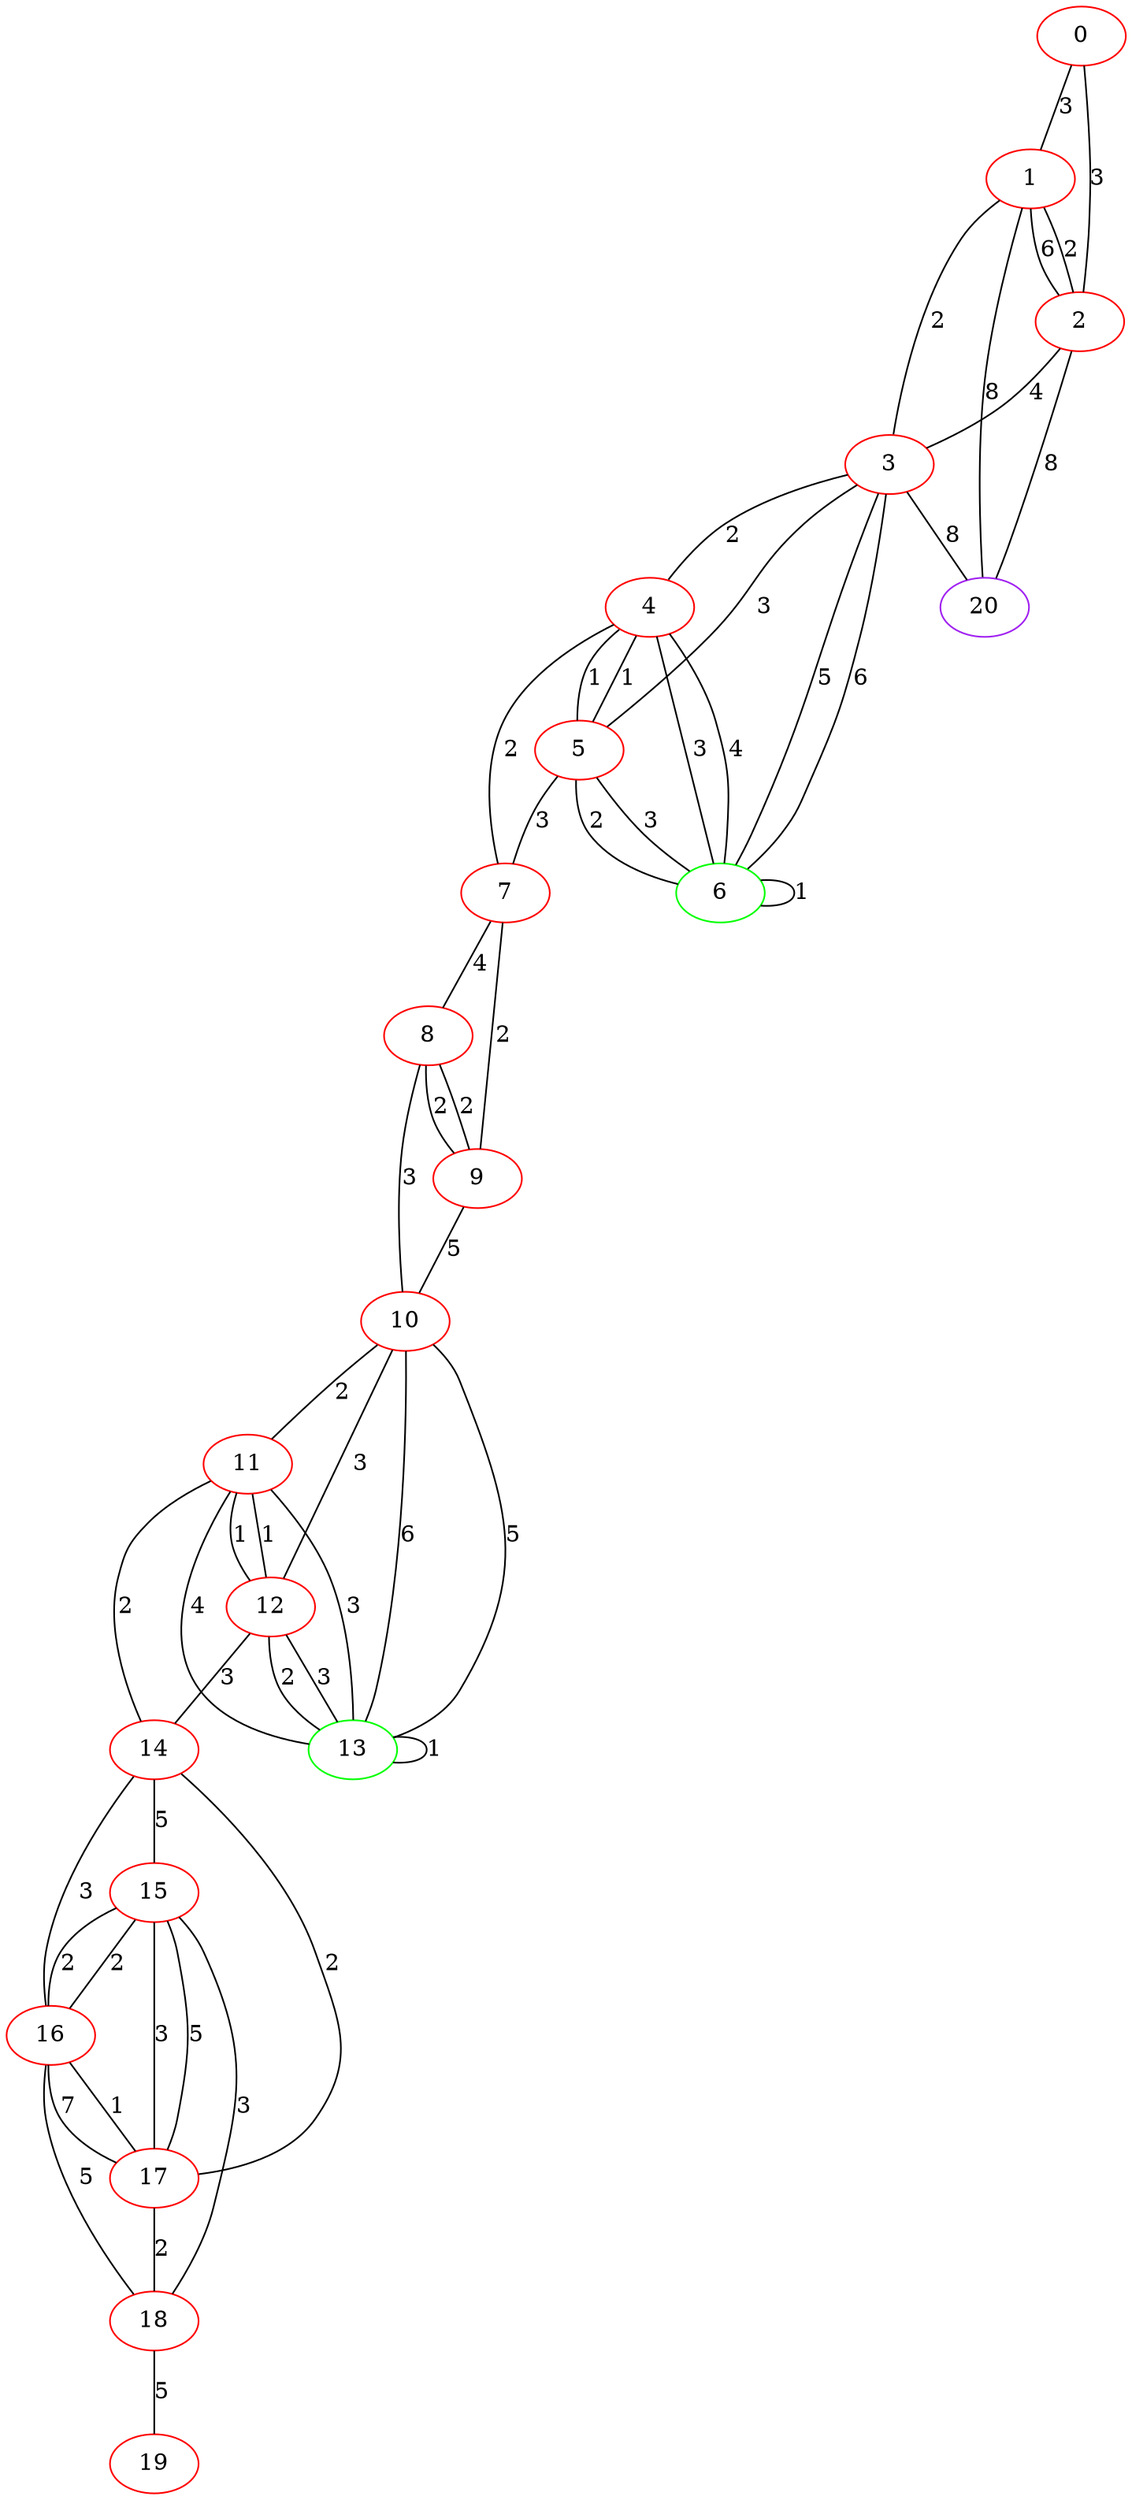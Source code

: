 graph "" {
0 [color=red, weight=1];
1 [color=red, weight=1];
2 [color=red, weight=1];
3 [color=red, weight=1];
4 [color=red, weight=1];
5 [color=red, weight=1];
6 [color=green, weight=2];
7 [color=red, weight=1];
8 [color=red, weight=1];
9 [color=red, weight=1];
10 [color=red, weight=1];
11 [color=red, weight=1];
12 [color=red, weight=1];
13 [color=green, weight=2];
14 [color=red, weight=1];
15 [color=red, weight=1];
16 [color=red, weight=1];
17 [color=red, weight=1];
18 [color=red, weight=1];
19 [color=red, weight=1];
20 [color=purple, weight=4];
0 -- 1  [key=0, label=3];
0 -- 2  [key=0, label=3];
1 -- 2  [key=0, label=6];
1 -- 2  [key=1, label=2];
1 -- 3  [key=0, label=2];
1 -- 20  [key=0, label=8];
2 -- 3  [key=0, label=4];
2 -- 20  [key=0, label=8];
3 -- 4  [key=0, label=2];
3 -- 5  [key=0, label=3];
3 -- 6  [key=0, label=5];
3 -- 6  [key=1, label=6];
3 -- 20  [key=0, label=8];
4 -- 5  [key=0, label=1];
4 -- 5  [key=1, label=1];
4 -- 6  [key=0, label=3];
4 -- 6  [key=1, label=4];
4 -- 7  [key=0, label=2];
5 -- 6  [key=0, label=2];
5 -- 6  [key=1, label=3];
5 -- 7  [key=0, label=3];
6 -- 6  [key=0, label=1];
7 -- 8  [key=0, label=4];
7 -- 9  [key=0, label=2];
8 -- 9  [key=0, label=2];
8 -- 9  [key=1, label=2];
8 -- 10  [key=0, label=3];
9 -- 10  [key=0, label=5];
10 -- 11  [key=0, label=2];
10 -- 12  [key=0, label=3];
10 -- 13  [key=0, label=5];
10 -- 13  [key=1, label=6];
11 -- 12  [key=0, label=1];
11 -- 12  [key=1, label=1];
11 -- 13  [key=0, label=3];
11 -- 13  [key=1, label=4];
11 -- 14  [key=0, label=2];
12 -- 13  [key=0, label=2];
12 -- 13  [key=1, label=3];
12 -- 14  [key=0, label=3];
13 -- 13  [key=0, label=1];
14 -- 16  [key=0, label=3];
14 -- 17  [key=0, label=2];
14 -- 15  [key=0, label=5];
15 -- 16  [key=0, label=2];
15 -- 16  [key=1, label=2];
15 -- 17  [key=0, label=5];
15 -- 17  [key=1, label=3];
15 -- 18  [key=0, label=3];
16 -- 17  [key=0, label=7];
16 -- 17  [key=1, label=1];
16 -- 18  [key=0, label=5];
17 -- 18  [key=0, label=2];
18 -- 19  [key=0, label=5];
}

